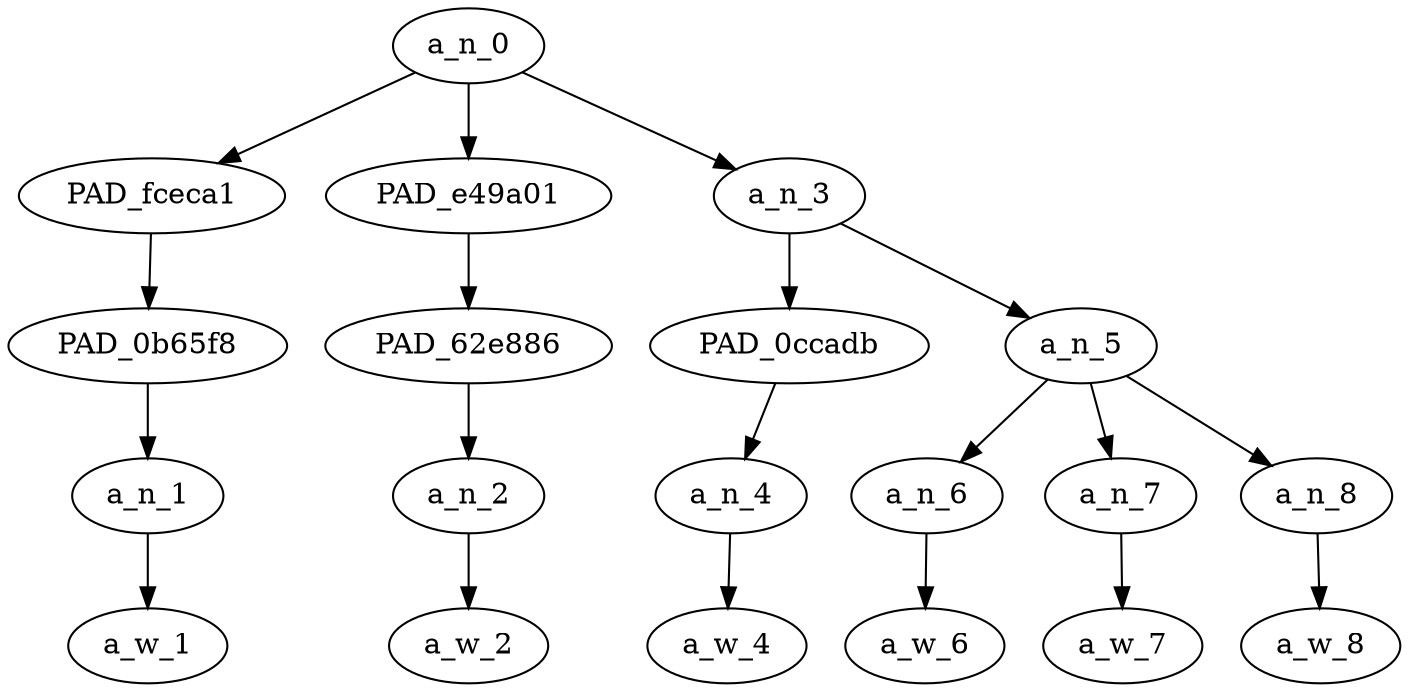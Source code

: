 strict digraph "" {
	a_n_0	[div_dir=1,
		index=0,
		level=4,
		pos="1.3333333333333333,4!",
		text_span="[0, 1, 2, 3, 4, 5]",
		value=1.00000002];
	PAD_fceca1	[div_dir=-1,
		index=0,
		level=3,
		pos="0.0,3!",
		text_span="[0]",
		value=0.11392259];
	a_n_0 -> PAD_fceca1;
	PAD_e49a01	[div_dir=1,
		index=1,
		level=3,
		pos="1.0,3!",
		text_span="[1]",
		value=0.09629626];
	a_n_0 -> PAD_e49a01;
	a_n_3	[div_dir=1,
		index=2,
		level=3,
		pos="3.0,3!",
		text_span="[2, 3, 4, 5]",
		value=0.78762612];
	a_n_0 -> a_n_3;
	PAD_0b65f8	[div_dir=-1,
		index=0,
		level=2,
		pos="0.0,2!",
		text_span="[0]",
		value=0.11392259];
	PAD_fceca1 -> PAD_0b65f8;
	a_n_1	[div_dir=-1,
		index=0,
		level=1,
		pos="0.0,1!",
		text_span="[0]",
		value=0.11392259];
	PAD_0b65f8 -> a_n_1;
	a_w_1	[div_dir=0,
		index=0,
		level=0,
		pos="0,0!",
		text_span="[0]",
		value="<user>"];
	a_n_1 -> a_w_1;
	PAD_62e886	[div_dir=1,
		index=1,
		level=2,
		pos="1.0,2!",
		text_span="[1]",
		value=0.09629626];
	PAD_e49a01 -> PAD_62e886;
	a_n_2	[div_dir=1,
		index=1,
		level=1,
		pos="1.0,1!",
		text_span="[1]",
		value=0.09629626];
	PAD_62e886 -> a_n_2;
	a_w_2	[div_dir=0,
		index=1,
		level=0,
		pos="1,0!",
		text_span="[1]",
		value=you];
	a_n_2 -> a_w_2;
	PAD_0ccadb	[div_dir=1,
		index=2,
		level=2,
		pos="2.0,2!",
		text_span="[2]",
		value=0.07846279];
	a_n_3 -> PAD_0ccadb;
	a_n_5	[div_dir=1,
		index=3,
		level=2,
		pos="4.0,2!",
		text_span="[3, 4, 5]",
		value=0.70679356];
	a_n_3 -> a_n_5;
	a_n_4	[div_dir=1,
		index=2,
		level=1,
		pos="2.0,1!",
		text_span="[2]",
		value=0.07846279];
	PAD_0ccadb -> a_n_4;
	a_w_4	[div_dir=0,
		index=2,
		level=0,
		pos="2,0!",
		text_span="[2]",
		value=are];
	a_n_4 -> a_w_4;
	a_n_6	[div_dir=1,
		index=3,
		level=1,
		pos="3.0,1!",
		text_span="[3]",
		value=0.07477748];
	a_n_5 -> a_n_6;
	a_n_7	[div_dir=-1,
		index=4,
		level=1,
		pos="4.0,1!",
		text_span="[4]",
		value=0.12547190];
	a_n_5 -> a_n_7;
	a_n_8	[div_dir=1,
		index=5,
		level=1,
		pos="5.0,1!",
		text_span="[5]",
		value=0.50400358];
	a_n_5 -> a_n_8;
	a_w_6	[div_dir=0,
		index=3,
		level=0,
		pos="3,0!",
		text_span="[3]",
		value=an];
	a_n_6 -> a_w_6;
	a_w_7	[div_dir=0,
		index=4,
		level=0,
		pos="4,0!",
		text_span="[4]",
		value=entire];
	a_n_7 -> a_w_7;
	a_w_8	[div_dir=0,
		index=5,
		level=0,
		pos="5,0!",
		text_span="[5]",
		value=nigger];
	a_n_8 -> a_w_8;
}

